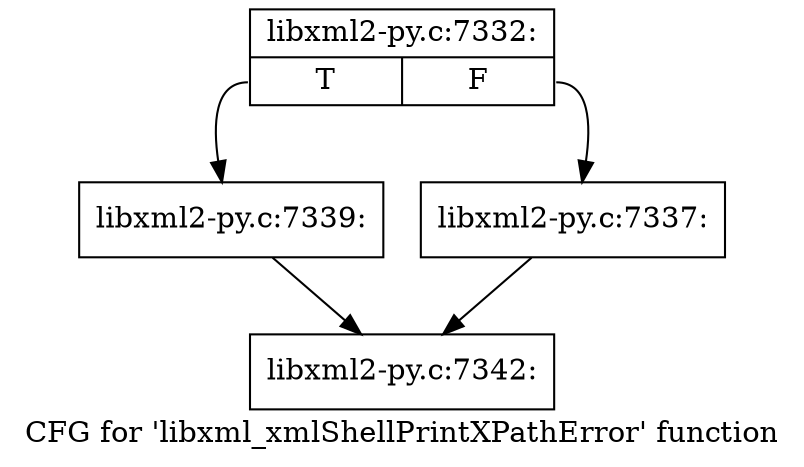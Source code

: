 digraph "CFG for 'libxml_xmlShellPrintXPathError' function" {
	label="CFG for 'libxml_xmlShellPrintXPathError' function";

	Node0x43132e0 [shape=record,label="{libxml2-py.c:7332:|{<s0>T|<s1>F}}"];
	Node0x43132e0:s0 -> Node0x4316030;
	Node0x43132e0:s1 -> Node0x4315fe0;
	Node0x4315fe0 [shape=record,label="{libxml2-py.c:7337:}"];
	Node0x4315fe0 -> Node0x4313610;
	Node0x4316030 [shape=record,label="{libxml2-py.c:7339:}"];
	Node0x4316030 -> Node0x4313610;
	Node0x4313610 [shape=record,label="{libxml2-py.c:7342:}"];
}
